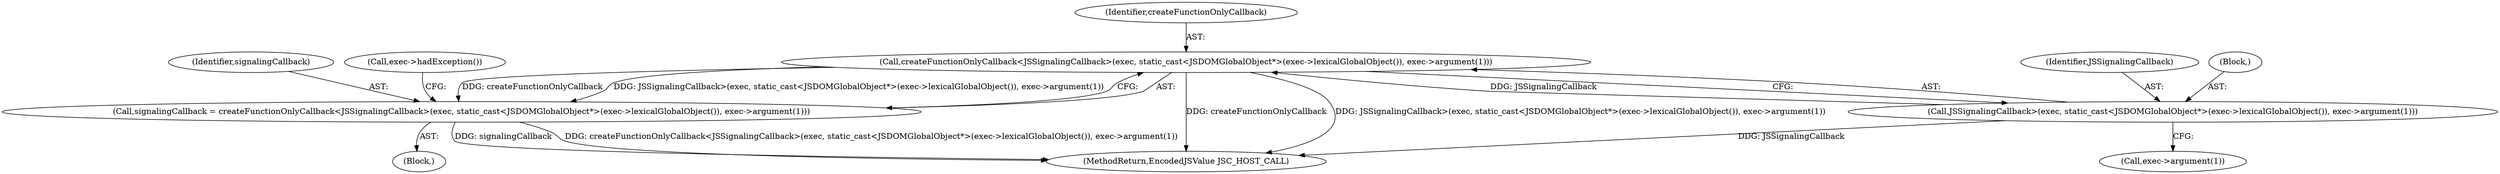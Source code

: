 digraph "0_Chrome_b944f670bb7a8a919daac497a4ea0536c954c201_1@API" {
"1000145" [label="(Call,createFunctionOnlyCallback<JSSignalingCallback>(exec, static_cast<JSDOMGlobalObject*>(exec->lexicalGlobalObject()), exec->argument(1)))"];
"1000147" [label="(Call,JSSignalingCallback>(exec, static_cast<JSDOMGlobalObject*>(exec->lexicalGlobalObject()), exec->argument(1)))"];
"1000143" [label="(Call,signalingCallback = createFunctionOnlyCallback<JSSignalingCallback>(exec, static_cast<JSDOMGlobalObject*>(exec->lexicalGlobalObject()), exec->argument(1)))"];
"1000147" [label="(Call,JSSignalingCallback>(exec, static_cast<JSDOMGlobalObject*>(exec->lexicalGlobalObject()), exec->argument(1)))"];
"1000176" [label="(MethodReturn,EncodedJSValue JSC_HOST_CALL)"];
"1000144" [label="(Identifier,signalingCallback)"];
"1000155" [label="(Call,exec->argument(1))"];
"1000148" [label="(Identifier,JSSignalingCallback)"];
"1000143" [label="(Call,signalingCallback = createFunctionOnlyCallback<JSSignalingCallback>(exec, static_cast<JSDOMGlobalObject*>(exec->lexicalGlobalObject()), exec->argument(1)))"];
"1000149" [label="(Block,)"];
"1000102" [label="(Block,)"];
"1000146" [label="(Identifier,createFunctionOnlyCallback)"];
"1000145" [label="(Call,createFunctionOnlyCallback<JSSignalingCallback>(exec, static_cast<JSDOMGlobalObject*>(exec->lexicalGlobalObject()), exec->argument(1)))"];
"1000158" [label="(Call,exec->hadException())"];
"1000145" -> "1000143"  [label="AST: "];
"1000145" -> "1000147"  [label="CFG: "];
"1000146" -> "1000145"  [label="AST: "];
"1000147" -> "1000145"  [label="AST: "];
"1000143" -> "1000145"  [label="CFG: "];
"1000145" -> "1000176"  [label="DDG: createFunctionOnlyCallback"];
"1000145" -> "1000176"  [label="DDG: JSSignalingCallback>(exec, static_cast<JSDOMGlobalObject*>(exec->lexicalGlobalObject()), exec->argument(1))"];
"1000145" -> "1000143"  [label="DDG: createFunctionOnlyCallback"];
"1000145" -> "1000143"  [label="DDG: JSSignalingCallback>(exec, static_cast<JSDOMGlobalObject*>(exec->lexicalGlobalObject()), exec->argument(1))"];
"1000147" -> "1000145"  [label="DDG: JSSignalingCallback"];
"1000147" -> "1000155"  [label="CFG: "];
"1000148" -> "1000147"  [label="AST: "];
"1000149" -> "1000147"  [label="AST: "];
"1000147" -> "1000176"  [label="DDG: JSSignalingCallback"];
"1000143" -> "1000102"  [label="AST: "];
"1000144" -> "1000143"  [label="AST: "];
"1000158" -> "1000143"  [label="CFG: "];
"1000143" -> "1000176"  [label="DDG: signalingCallback"];
"1000143" -> "1000176"  [label="DDG: createFunctionOnlyCallback<JSSignalingCallback>(exec, static_cast<JSDOMGlobalObject*>(exec->lexicalGlobalObject()), exec->argument(1))"];
}
